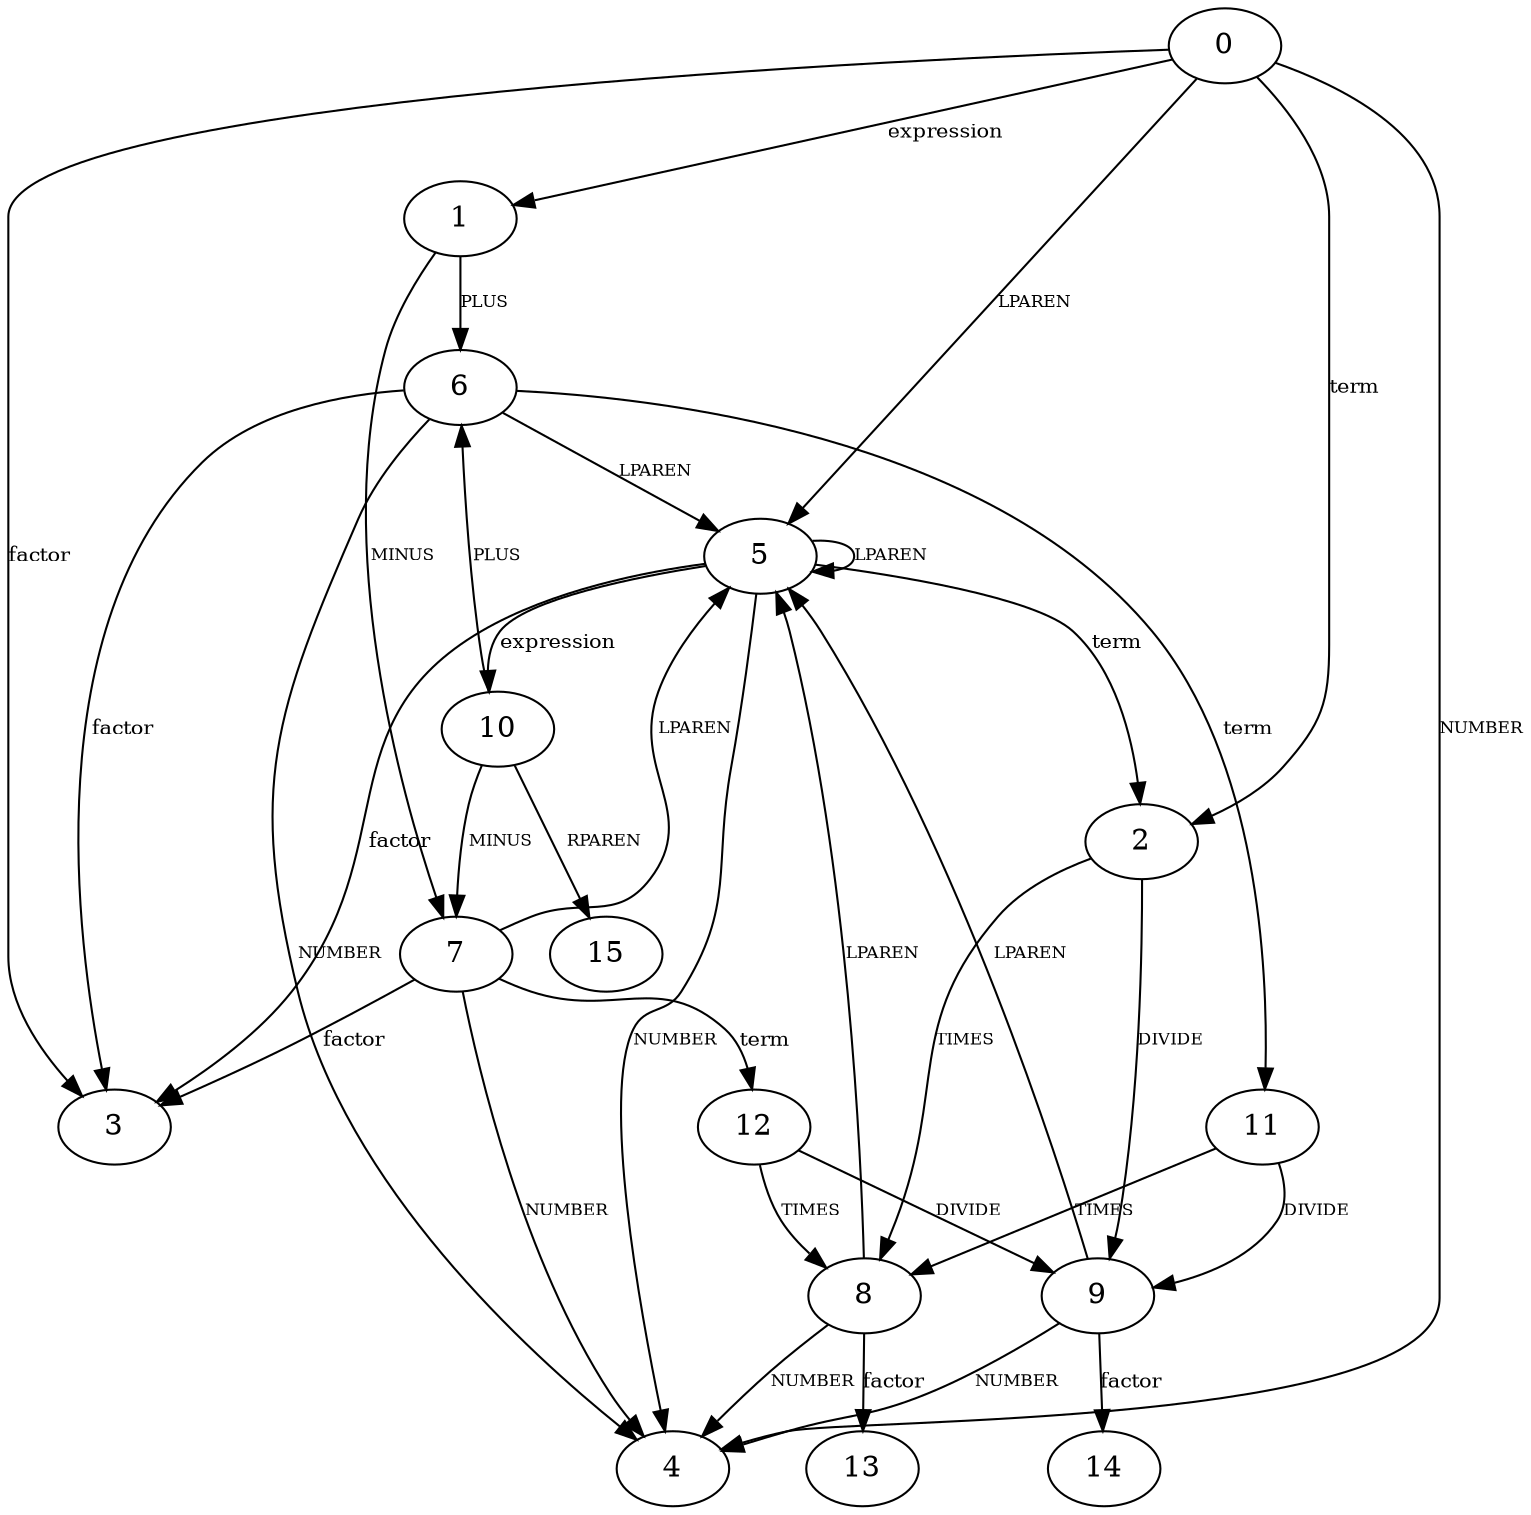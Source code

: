 digraph my_graph {
bgcolor=white;
0
;
1
;
2
;
3
;
4
;
5
;
6
;
7
;
8
;
9
;
10
;
11
;
12
;
13
;
14
;
15
;
0
 -> 4  [color=black, fontsize=8, label=NUMBER];
0
 -> 5  [color=black, fontsize=8, label=LPAREN];
0
 -> 1  [color=black, fontsize=10, label=expression];
0
 -> 2  [color=black, fontsize=10, label=term];
0
 -> 3  [color=black, fontsize=10, label=factor];
1
 -> 6  [color=black, fontsize=8, label=PLUS];
1
 -> 7  [color=black, fontsize=8, label=MINUS];
2
 -> 8  [color=black, fontsize=8, label=TIMES];
2
 -> 9  [color=black, fontsize=8, label=DIVIDE];
5
 -> 4  [color=black, fontsize=8, label=NUMBER];
5
 -> 5  [color=black, fontsize=8, label=LPAREN];
5
 -> 10  [color=black, fontsize=10, label=expression];
5
 -> 2  [color=black, fontsize=10, label=term];
5
 -> 3  [color=black, fontsize=10, label=factor];
6
 -> 4  [color=black, fontsize=8, label=NUMBER];
6
 -> 5  [color=black, fontsize=8, label=LPAREN];
6
 -> 11  [color=black, fontsize=10, label=term];
6
 -> 3  [color=black, fontsize=10, label=factor];
7
 -> 4  [color=black, fontsize=8, label=NUMBER];
7
 -> 5  [color=black, fontsize=8, label=LPAREN];
7
 -> 12  [color=black, fontsize=10, label=term];
7
 -> 3  [color=black, fontsize=10, label=factor];
8
 -> 4  [color=black, fontsize=8, label=NUMBER];
8
 -> 5  [color=black, fontsize=8, label=LPAREN];
8
 -> 13  [color=black, fontsize=10, label=factor];
9
 -> 4  [color=black, fontsize=8, label=NUMBER];
9
 -> 5  [color=black, fontsize=8, label=LPAREN];
9
 -> 14  [color=black, fontsize=10, label=factor];
10
 -> 15  [color=black, fontsize=8, label=RPAREN];
10
 -> 6  [color=black, fontsize=8, label=PLUS];
10
 -> 7  [color=black, fontsize=8, label=MINUS];
11
 -> 8  [color=black, fontsize=8, label=TIMES];
11
 -> 9  [color=black, fontsize=8, label=DIVIDE];
12
 -> 8  [color=black, fontsize=8, label=TIMES];
12
 -> 9  [color=black, fontsize=8, label=DIVIDE];
}
